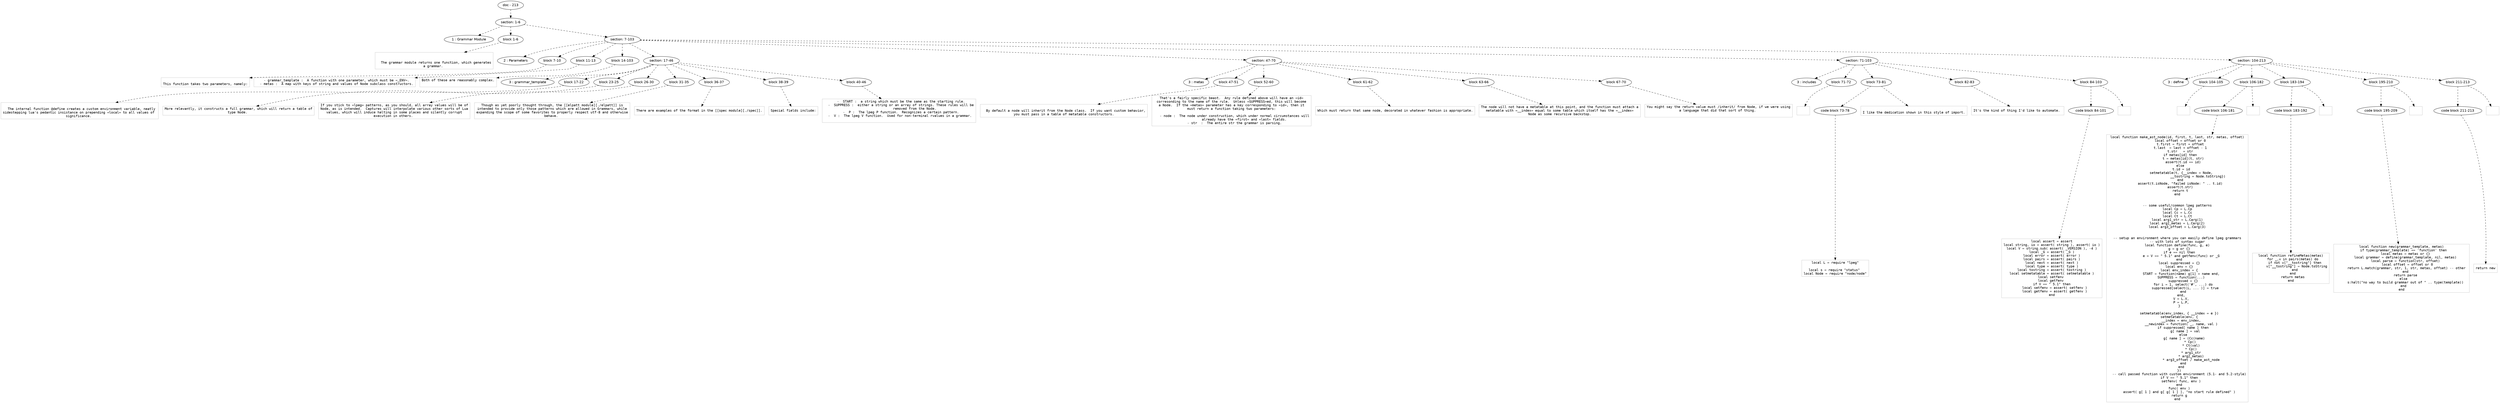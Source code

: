 digraph hierarchy {

node [fontname=Helvetica]
edge [style=dashed]

doc_0 [label="doc - 213"]


doc_0 -> { section_1}
{rank=same; section_1}

section_1 [label="section: 1-6"]


section_1 -> { header_2 block_3 section_4}
{rank=same; header_2 block_3 section_4}

header_2 [label="1 : Grammar Module"]

block_3 [label="block 1-6"]

section_4 [label="section: 7-103"]


block_3 -> leaf_5
leaf_5  [color=Gray,shape=rectangle,fontname=Inconsolata,label="

  The grammar module returns one function, which generates
a grammar. 
"]
section_4 -> { header_6 block_7 block_8 block_9 section_10 section_11 section_12 section_13}
{rank=same; header_6 block_7 block_8 block_9 section_10 section_11 section_12 section_13}

header_6 [label="2 : Parameters"]

block_7 [label="block 7-10"]

block_8 [label="block 11-13"]

block_9 [label="block 14-103"]

section_10 [label="section: 17-46"]

section_11 [label="section: 47-70"]

section_12 [label="section: 71-103"]

section_13 [label="section: 104-213"]


block_7 -> leaf_14
leaf_14  [color=Gray,shape=rectangle,fontname=Inconsolata,label="
This function takes two parameters, namely:
"]
block_8 -> leaf_15
leaf_15  [color=Gray,shape=rectangle,fontname=Inconsolata,label="  - grammar_template :  A function with one parameter, which must be =_ENV=.
  - metas :  A map with keys of string and values of Node subclass constructors.
"]
block_9 -> leaf_16
leaf_16  [color=Gray,shape=rectangle,fontname=Inconsolata,label="Both of these are reasonably complex.

"]
section_10 -> { header_17 block_18 block_19 block_20 block_21 block_22 block_23 block_24}
{rank=same; header_17 block_18 block_19 block_20 block_21 block_22 block_23 block_24}

header_17 [label="3 : grammar_template"]

block_18 [label="block 17-22"]

block_19 [label="block 23-25"]

block_20 [label="block 26-30"]

block_21 [label="block 31-35"]

block_22 [label="block 36-37"]

block_23 [label="block 38-39"]

block_24 [label="block 40-46"]


block_18 -> leaf_25
leaf_25  [color=Gray,shape=rectangle,fontname=Inconsolata,label="
  The internal function @define creates a custom environment variable, neatly
sidestepping lua's pedantic insistance on prepending =local= to all values of 
significance. 
"]
block_19 -> leaf_26
leaf_26  [color=Gray,shape=rectangle,fontname=Inconsolata,label="More relevantly, it constructs a full grammar, which will return a table of
type Node. 
"]
block_20 -> leaf_27
leaf_27  [color=Gray,shape=rectangle,fontname=Inconsolata,label="If you stick to =lpeg= patterns, as you should, all array values will be of
Node, as is intended.  Captures will interpolate various other sorts of Lua
values, which will induce halting in some places and silently corrupt
execution in others. 
"]
block_21 -> leaf_28
leaf_28  [color=Gray,shape=rectangle,fontname=Inconsolata,label="Though as yet poorly thought through, the [[elpatt module][./elpatt]] is
intended to provide only those patterns which are allowed in Grammars, while
expanding the scope of some favorites to properly respect utf-8 and otherwise
behave. 
"]
block_22 -> leaf_29
leaf_29  [color=Gray,shape=rectangle,fontname=Inconsolata,label="There are examples of the format in the [[spec module][./spec]].
"]
block_23 -> leaf_30
leaf_30  [color=Gray,shape=rectangle,fontname=Inconsolata,label="Special fields include:
"]
block_24 -> leaf_31
leaf_31  [color=Gray,shape=rectangle,fontname=Inconsolata,label="  -  START :  a string which must be the same as the starting rule.
  -  SUPPRESS :  either a string or an array of strings. These rules will be
                 removed from the Node. 
  -  P :  The lpeg P function.  Recognizes a certain pattern.
  -  V :  The lpeg V function.  Used for non-terminal rvalues in a grammar. 

"]
section_11 -> { header_32 block_33 block_34 block_35 block_36 block_37}
{rank=same; header_32 block_33 block_34 block_35 block_36 block_37}

header_32 [label="3 : metas"]

block_33 [label="block 47-51"]

block_34 [label="block 52-60"]

block_35 [label="block 61-62"]

block_36 [label="block 63-66"]

block_37 [label="block 67-70"]


block_33 -> leaf_38
leaf_38  [color=Gray,shape=rectangle,fontname=Inconsolata,label="
  By default a node will inherit from the Node class.  If you want custom behavior,
you must pass in a table of metatable constructors.
"]
block_34 -> leaf_39
leaf_39  [color=Gray,shape=rectangle,fontname=Inconsolata,label="That's a fairly specific beast.  Any rule defined above will have an =id=
corresonding to the name of the rule.  Unless =SUPPRESS=ed, this will become
a Node.  If the =metas= parameter has a key corresponding to =id=, then it
must return a function taking two parameters:
   
   - node :  The node under construction, which under normal circumstances will
             already have the =first= and =last= fields.
   - str  :  The entire str the grammar is parsing.
"]
block_35 -> leaf_40
leaf_40  [color=Gray,shape=rectangle,fontname=Inconsolata,label="Which must return that same node, decorated in whatever fashion is appropriate.
"]
block_36 -> leaf_41
leaf_41  [color=Gray,shape=rectangle,fontname=Inconsolata,label="The node will not have a metatable at this point, and the function must attach a
metatable with =__index= equal to some table which itself has the =__index=
Node as some recursive backstop.
"]
block_37 -> leaf_42
leaf_42  [color=Gray,shape=rectangle,fontname=Inconsolata,label="You might say the return value must /inherit/ from Node, if we were using
a language that did that sort of thing. 

"]
section_12 -> { header_43 block_44 block_45 block_46 block_47}
{rank=same; header_43 block_44 block_45 block_46 block_47}

header_43 [label="3 : includes"]

block_44 [label="block 71-72"]

block_45 [label="block 73-81"]

block_46 [label="block 82-83"]

block_47 [label="block 84-103"]


block_44 -> leaf_48
leaf_48  [color=Gray,shape=rectangle,fontname=Inconsolata,label=""]
block_45 -> { codeblock_49}
{rank=same; codeblock_49}

codeblock_49 [label="code block 73-78"]


codeblock_49 -> leaf_50
leaf_50  [color=Gray,shape=rectangle,fontname=Inconsolata,label="local L = require \"lpeg\"

local s = require \"status\" 
local Node = require \"node/node\""]
block_45 -> leaf_51
leaf_51  [color=Gray,shape=rectangle,fontname=Inconsolata,label="
I like the dedication shown in this style of import.
"]
block_46 -> leaf_52
leaf_52  [color=Gray,shape=rectangle,fontname=Inconsolata,label="It's the kind of thing I'd like to automate. 
"]
block_47 -> { codeblock_53}
{rank=same; codeblock_53}

codeblock_53 [label="code block 84-101"]


codeblock_53 -> leaf_54
leaf_54  [color=Gray,shape=rectangle,fontname=Inconsolata,label="local assert = assert
local string, io = assert( string ), assert( io )
local V = string.sub( assert( _VERSION ), -4 )
local _G = assert( _G )
local error = assert( error )
local pairs = assert( pairs )
local next = assert( next )
local type = assert( type )
local tostring = assert( tostring )
local setmetatable = assert( setmetatable )
local setfenv 
local getfenv 
if V == \" 5.1\" then
   local setfenv = assert( setfenv )
   local getfenv = assert( getfenv )
end"]
block_47 -> leaf_55
leaf_55  [color=Gray,shape=rectangle,fontname=Inconsolata,label="
"]
section_13 -> { header_56 block_57 block_58 block_59 block_60 block_61}
{rank=same; header_56 block_57 block_58 block_59 block_60 block_61}

header_56 [label="3 : define"]

block_57 [label="block 104-105"]

block_58 [label="block 106-182"]

block_59 [label="block 183-194"]

block_60 [label="block 195-210"]

block_61 [label="block 211-213"]


block_57 -> leaf_62
leaf_62  [color=Gray,shape=rectangle,fontname=Inconsolata,label=""]
block_58 -> { codeblock_63}
{rank=same; codeblock_63}

codeblock_63 [label="code block 106-181"]


codeblock_63 -> leaf_64
leaf_64  [color=Gray,shape=rectangle,fontname=Inconsolata,label="local function make_ast_node(id, first, t, last, str, metas, offset)
   local offset = offset or 0
   t.first = first + offset
   t.last  = last + offset - 1
   t.str   = str
   if metas[id] then
      t = metas[id](t, str)
      assert(t.id == id)
   else
    t.id = id
    setmetatable(t, {__index = Node,
                     __tostring = Node.toString})
   end
   assert(t.isNode, \"failed isNode: \" .. t.id)
   assert(t.str)
   return t
end


-- some useful/common lpeg patterns
local Cp = L.Cp
local Cc = L.Cc
local Ct = L.Ct
local arg1_str = L.Carg(1)
local arg2_metas = L.Carg(2)
local arg3_offset = L.Carg(3)


-- setup an environment where you can easily define lpeg grammars
-- with lots of syntax sugar
local function define(func, g, e)
  g = g or {}
  if e == nil then
    e = V == \" 5.1\" and getfenv(func) or _G
  end
  local suppressed = {}
  local env = {}
  local env_index = {
    START = function(name) g[1] = name end,
    SUPPRESS = function(...)
      suppressed = {}
      for i = 1, select('#', ...) do
        suppressed[select(i, ... )] = true
      end
    end,
    V = L.V,
    P = L.P,
  }

  setmetatable(env_index, { __index = e })
  setmetatable(env, {
    __index = env_index,
    __newindex = function( _, name, val )
      if suppressed[ name ] then
        g[ name ] = val
      else
        g[ name ] = (Cc(name) 
              * Cp() 
              * Ct(val)
              * Cp()
              * arg1_str
              * arg2_metas)
              * arg3_offset / make_ast_node
      end
    end
  })
  -- call passed function with custom environment (5.1- and 5.2-style)
  if V == \" 5.1\" then
    setfenv( func, env )
  end
  func( env )
  assert( g[ 1 ] and g[ g[ 1 ] ], \"no start rule defined\" )
  return g
end"]
block_58 -> leaf_65
leaf_65  [color=Gray,shape=rectangle,fontname=Inconsolata,label=""]
block_59 -> { codeblock_66}
{rank=same; codeblock_66}

codeblock_66 [label="code block 183-192"]


codeblock_66 -> leaf_67
leaf_67  [color=Gray,shape=rectangle,fontname=Inconsolata,label="local function refineMetas(metas)
  for _,v in pairs(metas) do
    if not v[\"__tostring\"] then
      v[\"__tostring\"] = Node.toString
    end
  end
  return metas
end"]
block_59 -> leaf_68
leaf_68  [color=Gray,shape=rectangle,fontname=Inconsolata,label="
"]
block_60 -> { codeblock_69}
{rank=same; codeblock_69}

codeblock_69 [label="code block 195-209"]


codeblock_69 -> leaf_70
leaf_70  [color=Gray,shape=rectangle,fontname=Inconsolata,label="local function new(grammar_template, metas)
  if type(grammar_template) == 'function' then
    local metas = metas or {}
    local grammar = define(grammar_template, nil, metas)
    local parse = function(str, offset)
      local offset = offset or 0
      return L.match(grammar, str, 1, str, metas, offset) -- other 
    end
    return parse
  else
    s:halt(\"no way to build grammar out of \" .. type(template))
  end
end"]
block_60 -> leaf_71
leaf_71  [color=Gray,shape=rectangle,fontname=Inconsolata,label=""]
block_61 -> { codeblock_72}
{rank=same; codeblock_72}

codeblock_72 [label="code block 211-213"]


codeblock_72 -> leaf_73
leaf_73  [color=Gray,shape=rectangle,fontname=Inconsolata,label="return new"]
block_61 -> leaf_74
leaf_74  [color=Gray,shape=rectangle,fontname=Inconsolata,label=""]

}
